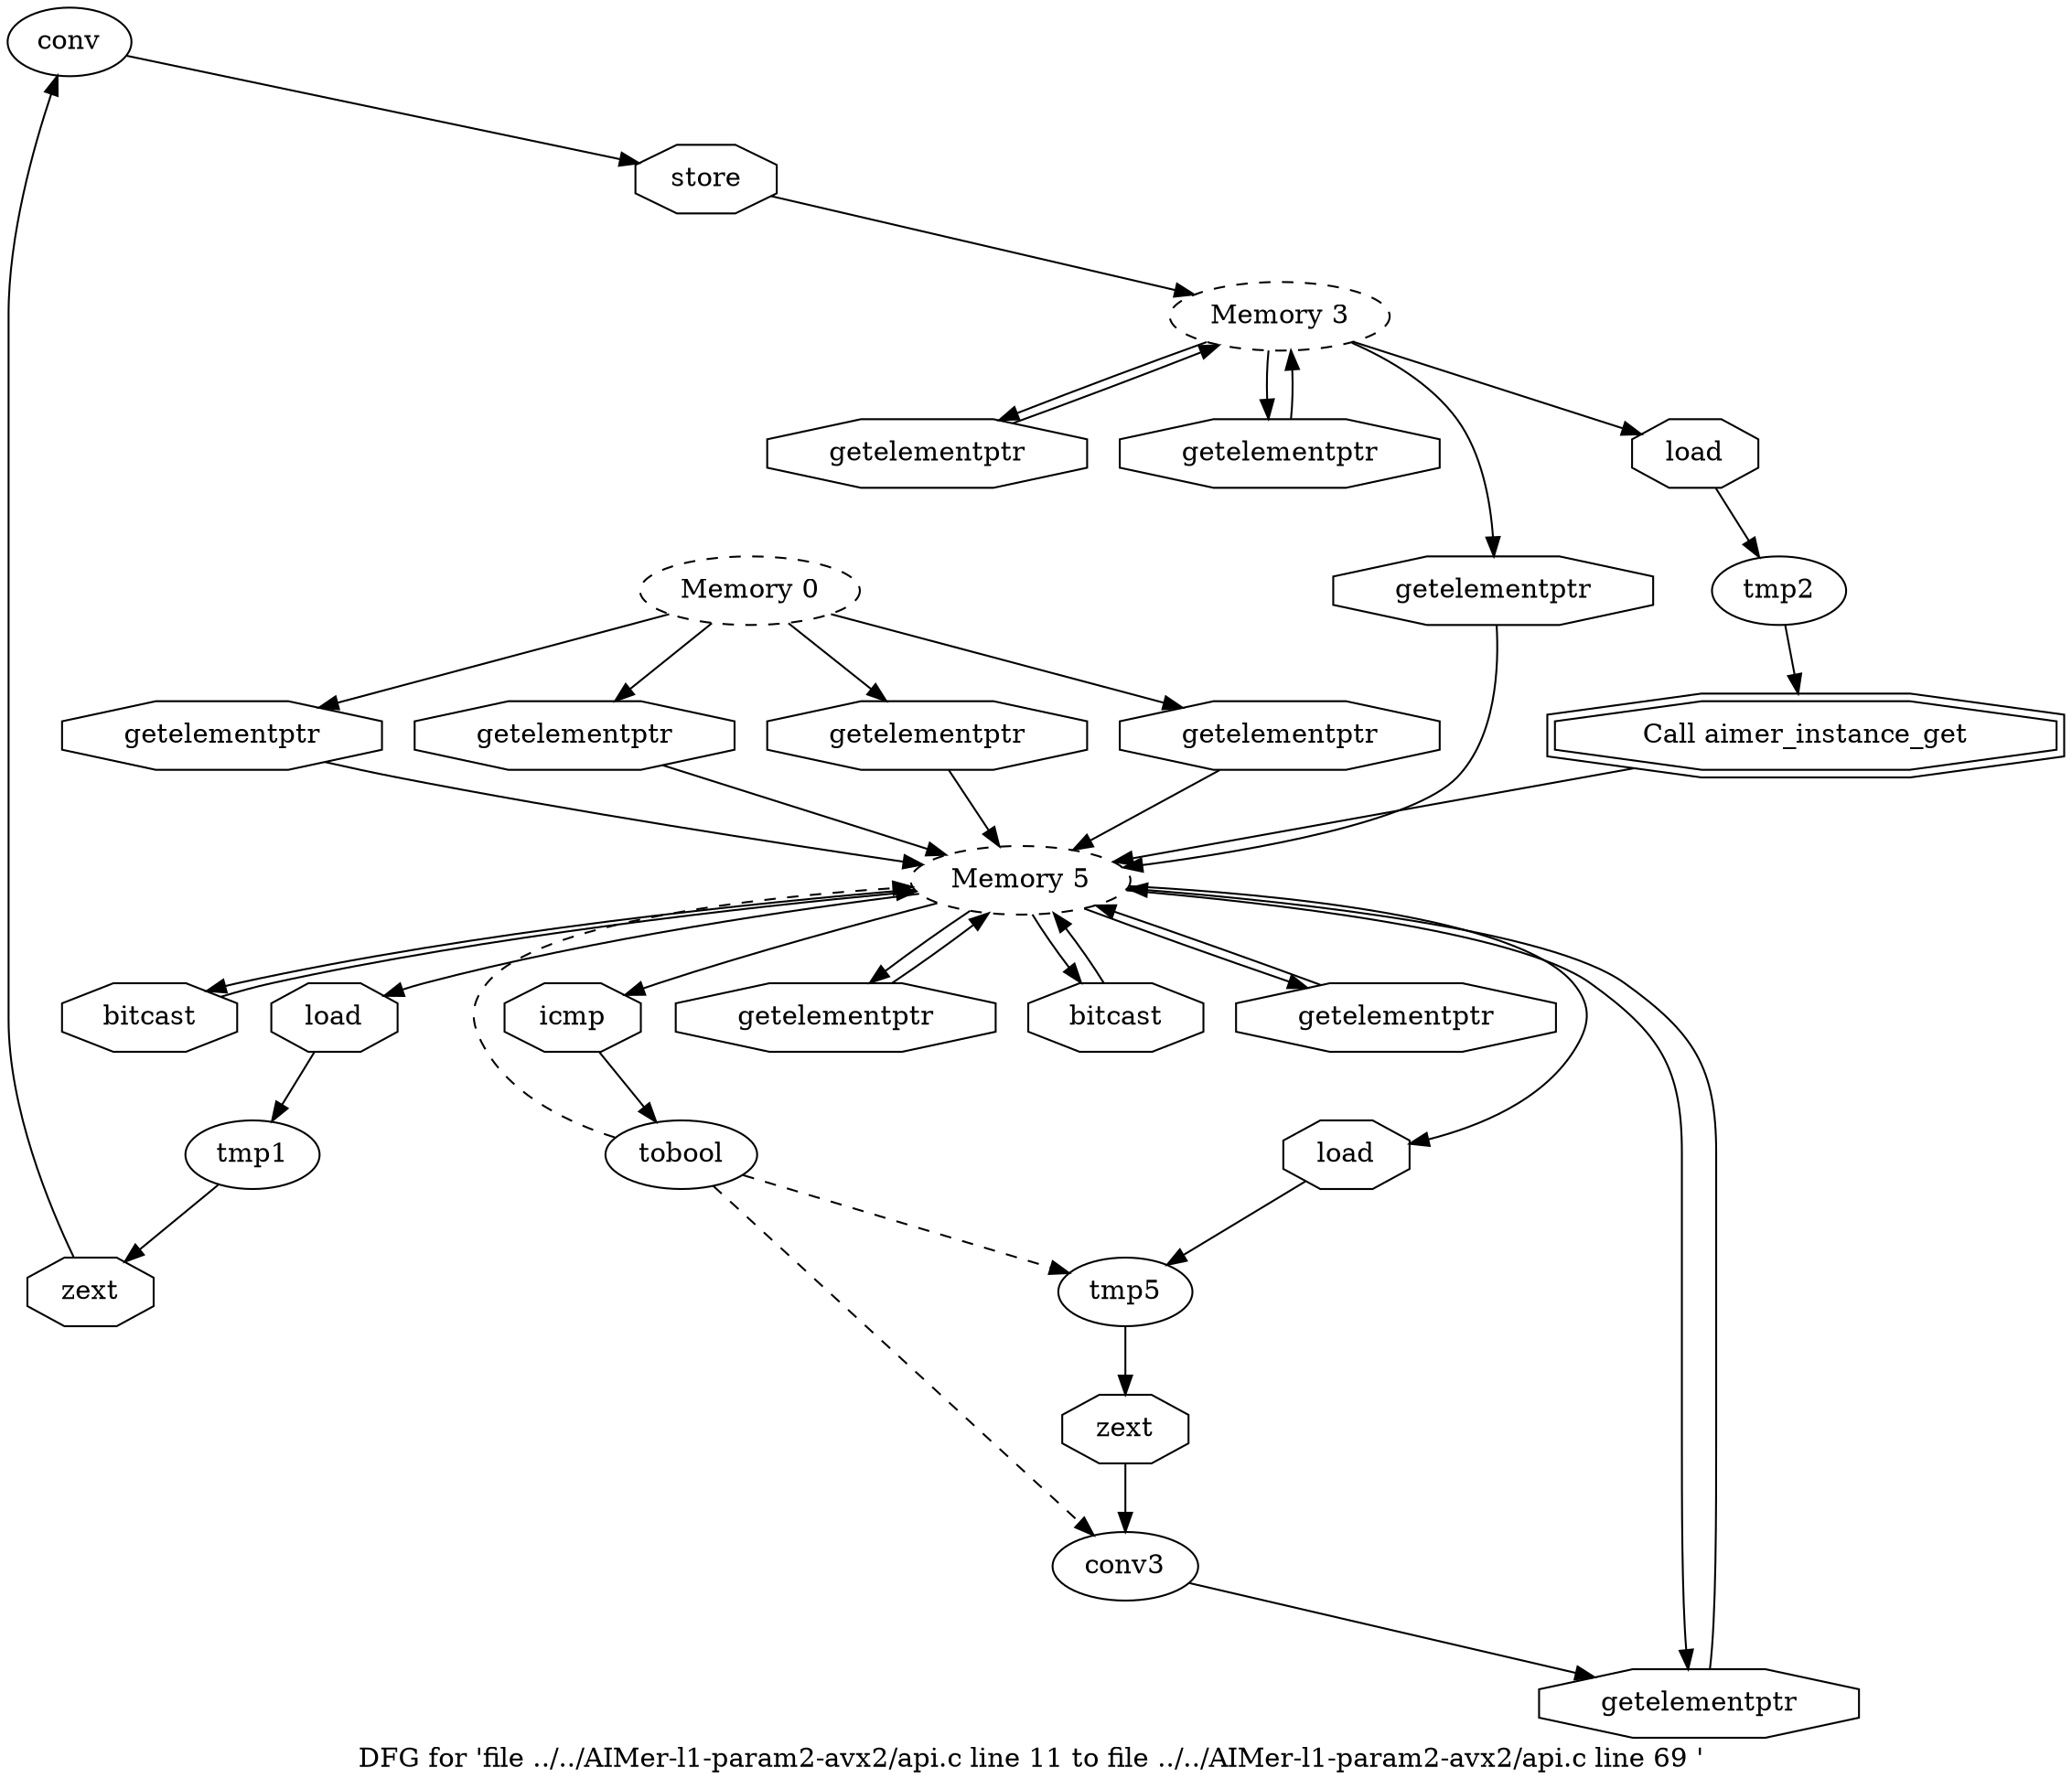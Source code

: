 digraph "DFG for 'file ../../AIMer-l1-param2-avx2/api.c line 11 to file ../../AIMer-l1-param2-avx2/api.c line 69 '  "{
label="DFG for 'file ../../AIMer-l1-param2-avx2/api.c line 11 to file ../../AIMer-l1-param2-avx2/api.c line 69 ' ";
node_516[shape=ellipse,style=solid,label="conv"]
node_519[shape=octagon,style=solid,label="store"]
"node_516"->"node_519"
node_515[shape=octagon,style=solid,label="load"]
node_514[shape=ellipse,style=solid,label="tmp1"]
"node_515"->"node_514"
node_517[shape=octagon,style=solid,label="zext"]
"node_514"->"node_517"
node_513[shape=octagon,style=solid,label="getelementptr"]
node_512[shape=ellipse,style=dashed,label="Memory 5"]
"node_513"->"node_512"
"node_512"->"node_515"
node_535[shape=octagon,style=solid,label="bitcast"]
"node_512"->"node_535"
node_537[shape=octagon,style=solid,label="getelementptr"]
"node_512"->"node_537"
node_527[shape=octagon,style=solid,label="getelementptr"]
"node_512"->"node_527"
node_529[shape=octagon,style=solid,label="load"]
"node_512"->"node_529"
node_532[shape=octagon,style=solid,label="bitcast"]
"node_512"->"node_532"
node_525[shape=octagon,style=solid,label="icmp"]
"node_512"->"node_525"
node_526[shape=octagon,style=solid,label="getelementptr"]
"node_512"->"node_526"
node_511[shape=ellipse,style=dashed,label="Memory 3"]
node_518[shape=octagon,style=solid,label="getelementptr"]
"node_511"->"node_518"
node_534[shape=octagon,style=solid,label="getelementptr"]
"node_511"->"node_534"
node_520[shape=octagon,style=solid,label="getelementptr"]
"node_511"->"node_520"
node_522[shape=octagon,style=solid,label="load"]
"node_511"->"node_522"
node_510[shape=ellipse,style=dashed,label="Memory 0"]
"node_510"->"node_513"
node_536[shape=octagon,style=solid,label="getelementptr"]
"node_510"->"node_536"
node_538[shape=octagon,style=solid,label="getelementptr"]
"node_510"->"node_538"
node_533[shape=octagon,style=solid,label="getelementptr"]
"node_510"->"node_533"
"node_517"->"node_516"
"node_518"->"node_511"
"node_519"->"node_511"
"node_535"->"node_512"
"node_536"->"node_512"
"node_537"->"node_512"
"node_538"->"node_512"
"node_527"->"node_512"
node_528[shape=ellipse,style=solid,label="tmp5"]
node_531[shape=octagon,style=solid,label="zext"]
"node_528"->"node_531"
"node_529"->"node_528"
node_530[shape=ellipse,style=solid,label="conv3"]
"node_530"->"node_537"
"node_531"->"node_530"
"node_532"->"node_512"
"node_533"->"node_512"
"node_534"->"node_512"
"node_520"->"node_511"
node_521[shape=ellipse,style=solid,label="tmp2"]
node_523[shape=doubleoctagon,style=solid,label="Call aimer_instance_get"]
"node_521"->"node_523"
"node_522"->"node_521"
"node_523"->"node_512"
node_524[shape=ellipse,style=solid,label="tobool"]
"node_524"->"node_512" [style=dashed]
"node_524"->"node_528" [style=dashed]
"node_524"->"node_530" [style=dashed]
"node_525"->"node_524"
"node_526"->"node_512"
}

